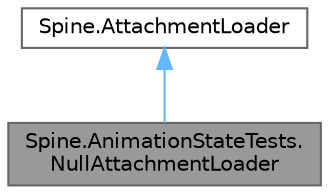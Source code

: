 digraph "Spine.AnimationStateTests.NullAttachmentLoader"
{
 // LATEX_PDF_SIZE
  bgcolor="transparent";
  edge [fontname=Helvetica,fontsize=10,labelfontname=Helvetica,labelfontsize=10];
  node [fontname=Helvetica,fontsize=10,shape=box,height=0.2,width=0.4];
  Node1 [id="Node000001",label="Spine.AnimationStateTests.\lNullAttachmentLoader",height=0.2,width=0.4,color="gray40", fillcolor="grey60", style="filled", fontcolor="black",tooltip=" "];
  Node2 -> Node1 [id="edge2_Node000001_Node000002",dir="back",color="steelblue1",style="solid",tooltip=" "];
  Node2 [id="Node000002",label="Spine.AttachmentLoader",height=0.2,width=0.4,color="gray40", fillcolor="white", style="filled",URL="$interface_spine_1_1_attachment_loader.html",tooltip=" "];
}
